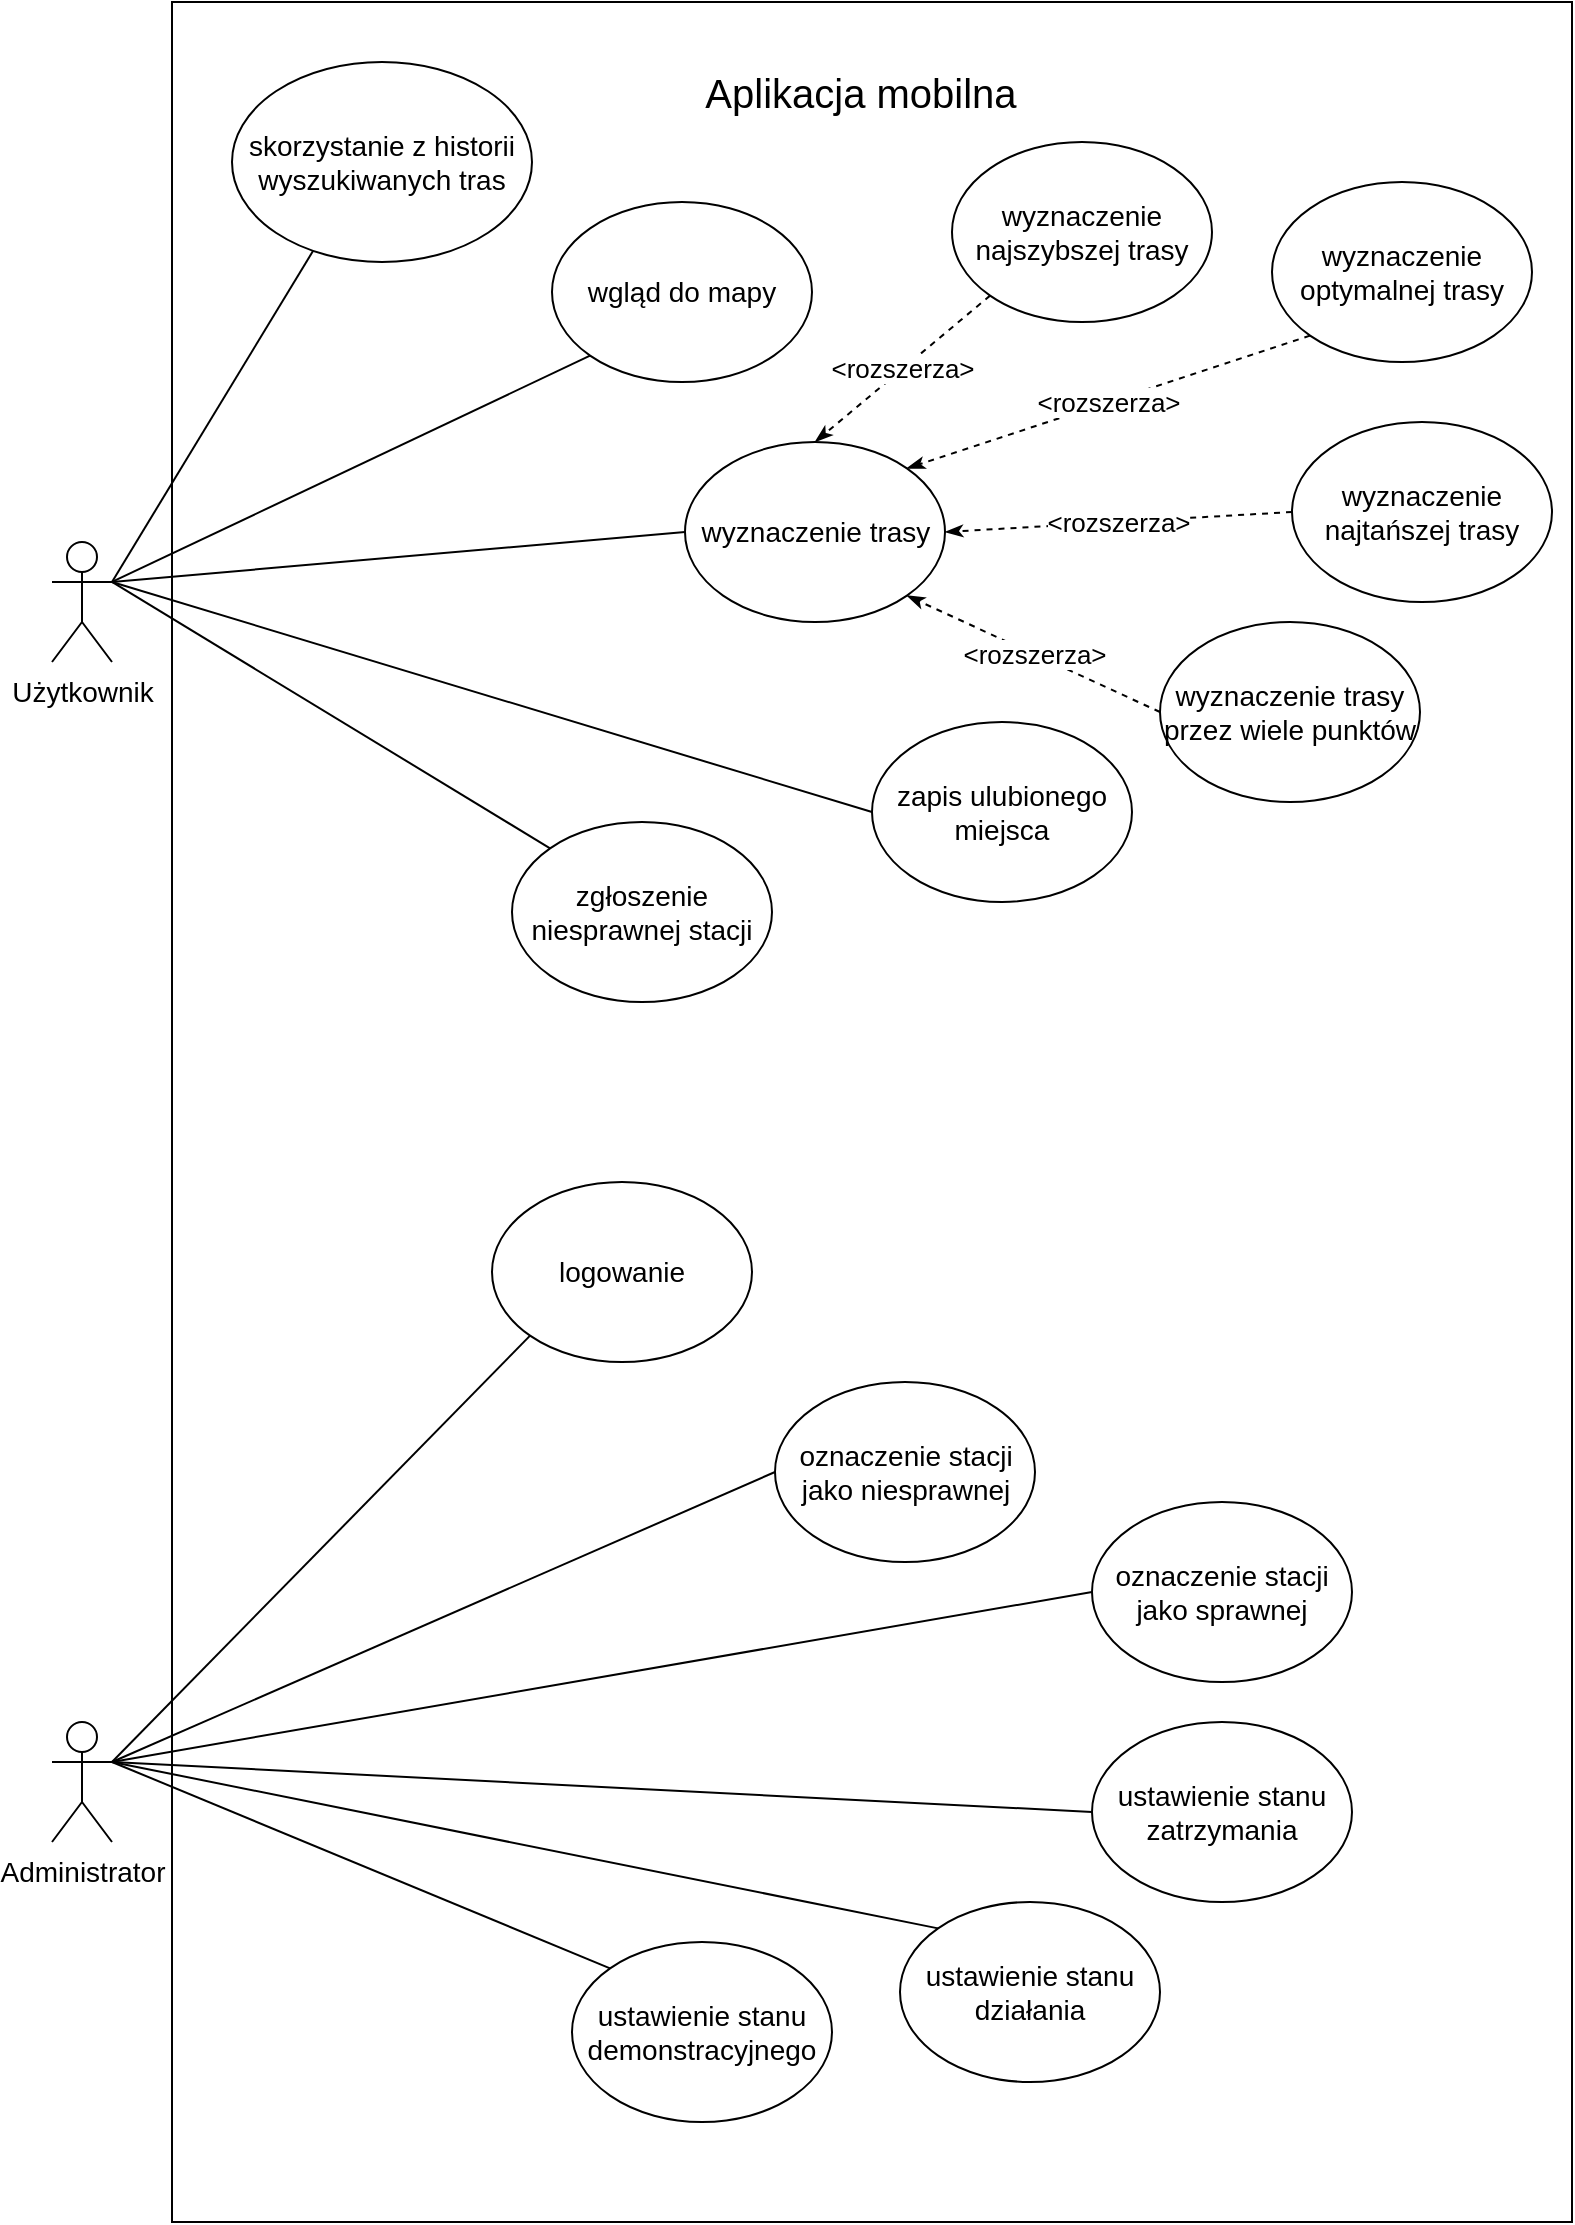 <mxfile version="15.5.2" type="google"><diagram id="eb_MndqtZWnzBVp9kVj-" name="Page-1"><mxGraphModel dx="1422" dy="752" grid="1" gridSize="10" guides="1" tooltips="1" connect="1" arrows="1" fold="1" page="1" pageScale="1" pageWidth="827" pageHeight="1169" math="0" shadow="0"><root><mxCell id="0"/><mxCell id="1" parent="0"/><mxCell id="-XyiSrr4U9RMhRp1NFH1-1" value="" style="rounded=0;whiteSpace=wrap;html=1;fillColor=none;fontSize=14;" parent="1" vertex="1"><mxGeometry x="100" y="10" width="700" height="1110" as="geometry"/></mxCell><mxCell id="-XyiSrr4U9RMhRp1NFH1-2" value="Aplikacja mobilna" style="text;html=1;strokeColor=none;fillColor=none;align=center;verticalAlign=middle;whiteSpace=wrap;rounded=0;fontSize=20;" parent="1" vertex="1"><mxGeometry x="356.5" y="30" width="175" height="50" as="geometry"/></mxCell><mxCell id="-XyiSrr4U9RMhRp1NFH1-3" value="Użytkownik" style="shape=umlActor;verticalLabelPosition=bottom;verticalAlign=top;html=1;outlineConnect=0;fontSize=14;fillColor=none;" parent="1" vertex="1"><mxGeometry x="40" y="280" width="30" height="60" as="geometry"/></mxCell><mxCell id="-XyiSrr4U9RMhRp1NFH1-12" style="edgeStyle=none;rounded=0;orthogonalLoop=1;jettySize=auto;html=1;exitX=0;exitY=0.5;exitDx=0;exitDy=0;fontSize=14;endArrow=none;endFill=0;entryX=1;entryY=0.333;entryDx=0;entryDy=0;entryPerimeter=0;" parent="1" source="-XyiSrr4U9RMhRp1NFH1-7" target="-XyiSrr4U9RMhRp1NFH1-3" edge="1"><mxGeometry relative="1" as="geometry"><mxPoint x="113" y="300" as="targetPoint"/></mxGeometry></mxCell><mxCell id="-XyiSrr4U9RMhRp1NFH1-7" value="wyznaczenie trasy" style="ellipse;whiteSpace=wrap;html=1;fontSize=14;fillColor=none;" parent="1" vertex="1"><mxGeometry x="356.5" y="230" width="130" height="90" as="geometry"/></mxCell><mxCell id="-XyiSrr4U9RMhRp1NFH1-15" value="&amp;lt;rozszerza&amp;gt;" style="edgeStyle=none;rounded=0;orthogonalLoop=1;jettySize=auto;html=1;exitX=0;exitY=1;exitDx=0;exitDy=0;entryX=0.5;entryY=0;entryDx=0;entryDy=0;fontSize=13;endArrow=classicThin;endFill=1;dashed=1;" parent="1" source="-XyiSrr4U9RMhRp1NFH1-13" target="-XyiSrr4U9RMhRp1NFH1-7" edge="1"><mxGeometry relative="1" as="geometry"/></mxCell><mxCell id="-XyiSrr4U9RMhRp1NFH1-13" value="wyznaczenie najszybszej trasy" style="ellipse;whiteSpace=wrap;html=1;fontSize=14;fillColor=none;" parent="1" vertex="1"><mxGeometry x="490" y="80" width="130" height="90" as="geometry"/></mxCell><mxCell id="-XyiSrr4U9RMhRp1NFH1-17" value="&amp;lt;rozszerza&amp;gt;" style="edgeStyle=none;rounded=0;orthogonalLoop=1;jettySize=auto;html=1;exitX=0;exitY=0.5;exitDx=0;exitDy=0;entryX=1;entryY=0.5;entryDx=0;entryDy=0;fontSize=13;endArrow=classicThin;endFill=1;dashed=1;" parent="1" source="-XyiSrr4U9RMhRp1NFH1-16" target="-XyiSrr4U9RMhRp1NFH1-7" edge="1"><mxGeometry relative="1" as="geometry"/></mxCell><mxCell id="-XyiSrr4U9RMhRp1NFH1-16" value="wyznaczenie najtańszej trasy" style="ellipse;whiteSpace=wrap;html=1;fontSize=14;fillColor=none;" parent="1" vertex="1"><mxGeometry x="660" y="220" width="130" height="90" as="geometry"/></mxCell><mxCell id="-XyiSrr4U9RMhRp1NFH1-19" value="&amp;lt;rozszerza&amp;gt;" style="edgeStyle=none;rounded=0;orthogonalLoop=1;jettySize=auto;html=1;exitX=0;exitY=1;exitDx=0;exitDy=0;entryX=1;entryY=0;entryDx=0;entryDy=0;fontSize=13;endArrow=classicThin;endFill=1;dashed=1;" parent="1" source="-XyiSrr4U9RMhRp1NFH1-18" target="-XyiSrr4U9RMhRp1NFH1-7" edge="1"><mxGeometry relative="1" as="geometry"/></mxCell><mxCell id="-XyiSrr4U9RMhRp1NFH1-18" value="wyznaczenie optymalnej trasy" style="ellipse;whiteSpace=wrap;html=1;fontSize=14;fillColor=none;" parent="1" vertex="1"><mxGeometry x="650" y="100" width="130" height="90" as="geometry"/></mxCell><mxCell id="-XyiSrr4U9RMhRp1NFH1-22" style="edgeStyle=none;rounded=0;orthogonalLoop=1;jettySize=auto;html=1;exitX=0;exitY=1;exitDx=0;exitDy=0;entryX=1;entryY=0.333;entryDx=0;entryDy=0;entryPerimeter=0;fontSize=14;endArrow=none;endFill=0;" parent="1" source="-XyiSrr4U9RMhRp1NFH1-21" target="-XyiSrr4U9RMhRp1NFH1-3" edge="1"><mxGeometry relative="1" as="geometry"/></mxCell><mxCell id="-XyiSrr4U9RMhRp1NFH1-21" value="wgląd do mapy" style="ellipse;whiteSpace=wrap;html=1;fontSize=14;fillColor=none;" parent="1" vertex="1"><mxGeometry x="290" y="110" width="130" height="90" as="geometry"/></mxCell><mxCell id="-XyiSrr4U9RMhRp1NFH1-26" value="&amp;lt;rozszerza&amp;gt;" style="edgeStyle=none;rounded=0;orthogonalLoop=1;jettySize=auto;html=1;exitX=0;exitY=0.5;exitDx=0;exitDy=0;entryX=1;entryY=1;entryDx=0;entryDy=0;fontSize=13;endArrow=classicThin;endFill=1;dashed=1;" parent="1" source="-XyiSrr4U9RMhRp1NFH1-24" target="-XyiSrr4U9RMhRp1NFH1-7" edge="1"><mxGeometry relative="1" as="geometry"/></mxCell><mxCell id="-XyiSrr4U9RMhRp1NFH1-24" value="&lt;font style=&quot;font-size: 14px&quot;&gt;wyznaczenie trasy przez wiele punktów&lt;/font&gt;" style="ellipse;whiteSpace=wrap;html=1;fontSize=14;fillColor=none;" parent="1" vertex="1"><mxGeometry x="594" y="320" width="130" height="90" as="geometry"/></mxCell><mxCell id="-XyiSrr4U9RMhRp1NFH1-40" style="edgeStyle=none;rounded=0;orthogonalLoop=1;jettySize=auto;html=1;exitX=0;exitY=0.5;exitDx=0;exitDy=0;fontSize=14;endArrow=none;endFill=0;entryX=1;entryY=0.333;entryDx=0;entryDy=0;entryPerimeter=0;" parent="1" source="-XyiSrr4U9RMhRp1NFH1-39" target="-XyiSrr4U9RMhRp1NFH1-3" edge="1"><mxGeometry relative="1" as="geometry"><mxPoint x="113" y="300" as="targetPoint"/></mxGeometry></mxCell><mxCell id="-XyiSrr4U9RMhRp1NFH1-39" value="zapis ulubionego miejsca" style="ellipse;whiteSpace=wrap;html=1;fontSize=14;fillColor=none;" parent="1" vertex="1"><mxGeometry x="450" y="370" width="130" height="90" as="geometry"/></mxCell><mxCell id="-XyiSrr4U9RMhRp1NFH1-41" style="edgeStyle=none;rounded=0;orthogonalLoop=1;jettySize=auto;html=1;exitX=0.27;exitY=0.945;exitDx=0;exitDy=0;entryX=1;entryY=0.333;entryDx=0;entryDy=0;entryPerimeter=0;fontSize=14;endArrow=none;endFill=0;exitPerimeter=0;" parent="1" source="-XyiSrr4U9RMhRp1NFH1-42" target="-XyiSrr4U9RMhRp1NFH1-3" edge="1"><mxGeometry relative="1" as="geometry"><mxPoint x="243" y="620" as="targetPoint"/></mxGeometry></mxCell><mxCell id="-XyiSrr4U9RMhRp1NFH1-42" value="skorzystanie z historii wyszukiwanych tras" style="ellipse;whiteSpace=wrap;html=1;fontSize=14;fillColor=none;" parent="1" vertex="1"><mxGeometry x="130" y="40" width="150" height="100" as="geometry"/></mxCell><mxCell id="-XyiSrr4U9RMhRp1NFH1-43" style="edgeStyle=none;rounded=0;orthogonalLoop=1;jettySize=auto;html=1;exitX=0;exitY=0;exitDx=0;exitDy=0;fontSize=14;endArrow=none;endFill=0;entryX=1;entryY=0.333;entryDx=0;entryDy=0;entryPerimeter=0;" parent="1" source="-XyiSrr4U9RMhRp1NFH1-44" target="-XyiSrr4U9RMhRp1NFH1-3" edge="1"><mxGeometry relative="1" as="geometry"><mxPoint x="133" y="295" as="targetPoint"/></mxGeometry></mxCell><mxCell id="-XyiSrr4U9RMhRp1NFH1-44" value="zgłoszenie niesprawnej stacji" style="ellipse;whiteSpace=wrap;html=1;fontSize=14;fillColor=none;" parent="1" vertex="1"><mxGeometry x="270" y="420" width="130" height="90" as="geometry"/></mxCell><mxCell id="-XyiSrr4U9RMhRp1NFH1-46" value="Administrator" style="shape=umlActor;verticalLabelPosition=bottom;verticalAlign=top;html=1;outlineConnect=0;fontSize=14;fillColor=none;" parent="1" vertex="1"><mxGeometry x="40" y="870" width="30" height="60" as="geometry"/></mxCell><mxCell id="-XyiSrr4U9RMhRp1NFH1-48" style="edgeStyle=none;rounded=0;orthogonalLoop=1;jettySize=auto;html=1;exitX=0;exitY=1;exitDx=0;exitDy=0;entryX=1;entryY=0.333;entryDx=0;entryDy=0;entryPerimeter=0;fontSize=14;endArrow=none;endFill=0;" parent="1" source="-XyiSrr4U9RMhRp1NFH1-47" target="-XyiSrr4U9RMhRp1NFH1-46" edge="1"><mxGeometry relative="1" as="geometry"/></mxCell><mxCell id="-XyiSrr4U9RMhRp1NFH1-47" value="logowanie" style="ellipse;whiteSpace=wrap;html=1;fontSize=14;fillColor=none;" parent="1" vertex="1"><mxGeometry x="260" y="600" width="130" height="90" as="geometry"/></mxCell><mxCell id="-XyiSrr4U9RMhRp1NFH1-55" style="edgeStyle=none;rounded=0;orthogonalLoop=1;jettySize=auto;html=1;exitX=0;exitY=0.5;exitDx=0;exitDy=0;entryX=1;entryY=0.333;entryDx=0;entryDy=0;entryPerimeter=0;fontSize=14;endArrow=none;endFill=0;" parent="1" source="-XyiSrr4U9RMhRp1NFH1-50" target="-XyiSrr4U9RMhRp1NFH1-46" edge="1"><mxGeometry relative="1" as="geometry"/></mxCell><mxCell id="-XyiSrr4U9RMhRp1NFH1-50" value="oznaczenie stacji jako niesprawnej" style="ellipse;whiteSpace=wrap;html=1;fontSize=14;fillColor=none;" parent="1" vertex="1"><mxGeometry x="401.5" y="700" width="130" height="90" as="geometry"/></mxCell><mxCell id="-XyiSrr4U9RMhRp1NFH1-56" style="edgeStyle=none;rounded=0;orthogonalLoop=1;jettySize=auto;html=1;exitX=0;exitY=0.5;exitDx=0;exitDy=0;fontSize=14;endArrow=none;endFill=0;entryX=1;entryY=0.333;entryDx=0;entryDy=0;entryPerimeter=0;" parent="1" source="-XyiSrr4U9RMhRp1NFH1-51" target="-XyiSrr4U9RMhRp1NFH1-46" edge="1"><mxGeometry relative="1" as="geometry"><mxPoint x="113" y="700" as="targetPoint"/></mxGeometry></mxCell><mxCell id="-XyiSrr4U9RMhRp1NFH1-51" value="oznaczenie stacji jako sprawnej" style="ellipse;whiteSpace=wrap;html=1;fontSize=14;fillColor=none;" parent="1" vertex="1"><mxGeometry x="560" y="760" width="130" height="90" as="geometry"/></mxCell><mxCell id="-XyiSrr4U9RMhRp1NFH1-57" style="edgeStyle=none;rounded=0;orthogonalLoop=1;jettySize=auto;html=1;exitX=0;exitY=0.5;exitDx=0;exitDy=0;fontSize=14;endArrow=none;endFill=0;entryX=1;entryY=0.333;entryDx=0;entryDy=0;entryPerimeter=0;" parent="1" source="-XyiSrr4U9RMhRp1NFH1-52" target="-XyiSrr4U9RMhRp1NFH1-46" edge="1"><mxGeometry relative="1" as="geometry"><mxPoint x="113" y="700" as="targetPoint"/></mxGeometry></mxCell><mxCell id="-XyiSrr4U9RMhRp1NFH1-52" value="ustawienie stanu zatrzymania" style="ellipse;whiteSpace=wrap;html=1;fontSize=14;fillColor=none;" parent="1" vertex="1"><mxGeometry x="560" y="870" width="130" height="90" as="geometry"/></mxCell><mxCell id="-XyiSrr4U9RMhRp1NFH1-59" style="edgeStyle=none;rounded=0;orthogonalLoop=1;jettySize=auto;html=1;exitX=0;exitY=0;exitDx=0;exitDy=0;entryX=1;entryY=0.333;entryDx=0;entryDy=0;entryPerimeter=0;fontSize=14;endArrow=none;endFill=0;" parent="1" source="-XyiSrr4U9RMhRp1NFH1-53" target="-XyiSrr4U9RMhRp1NFH1-46" edge="1"><mxGeometry relative="1" as="geometry"/></mxCell><mxCell id="-XyiSrr4U9RMhRp1NFH1-53" value="ustawienie stanu demonstracyjnego" style="ellipse;whiteSpace=wrap;html=1;fontSize=14;fillColor=none;" parent="1" vertex="1"><mxGeometry x="300" y="980" width="130" height="90" as="geometry"/></mxCell><mxCell id="-XyiSrr4U9RMhRp1NFH1-58" style="edgeStyle=none;rounded=0;orthogonalLoop=1;jettySize=auto;html=1;exitX=0;exitY=0;exitDx=0;exitDy=0;entryX=1;entryY=0.333;entryDx=0;entryDy=0;entryPerimeter=0;fontSize=14;endArrow=none;endFill=0;" parent="1" source="-XyiSrr4U9RMhRp1NFH1-54" target="-XyiSrr4U9RMhRp1NFH1-46" edge="1"><mxGeometry relative="1" as="geometry"/></mxCell><mxCell id="-XyiSrr4U9RMhRp1NFH1-54" value="ustawienie stanu działania" style="ellipse;whiteSpace=wrap;html=1;fontSize=14;fillColor=none;" parent="1" vertex="1"><mxGeometry x="464" y="960" width="130" height="90" as="geometry"/></mxCell></root></mxGraphModel></diagram></mxfile>